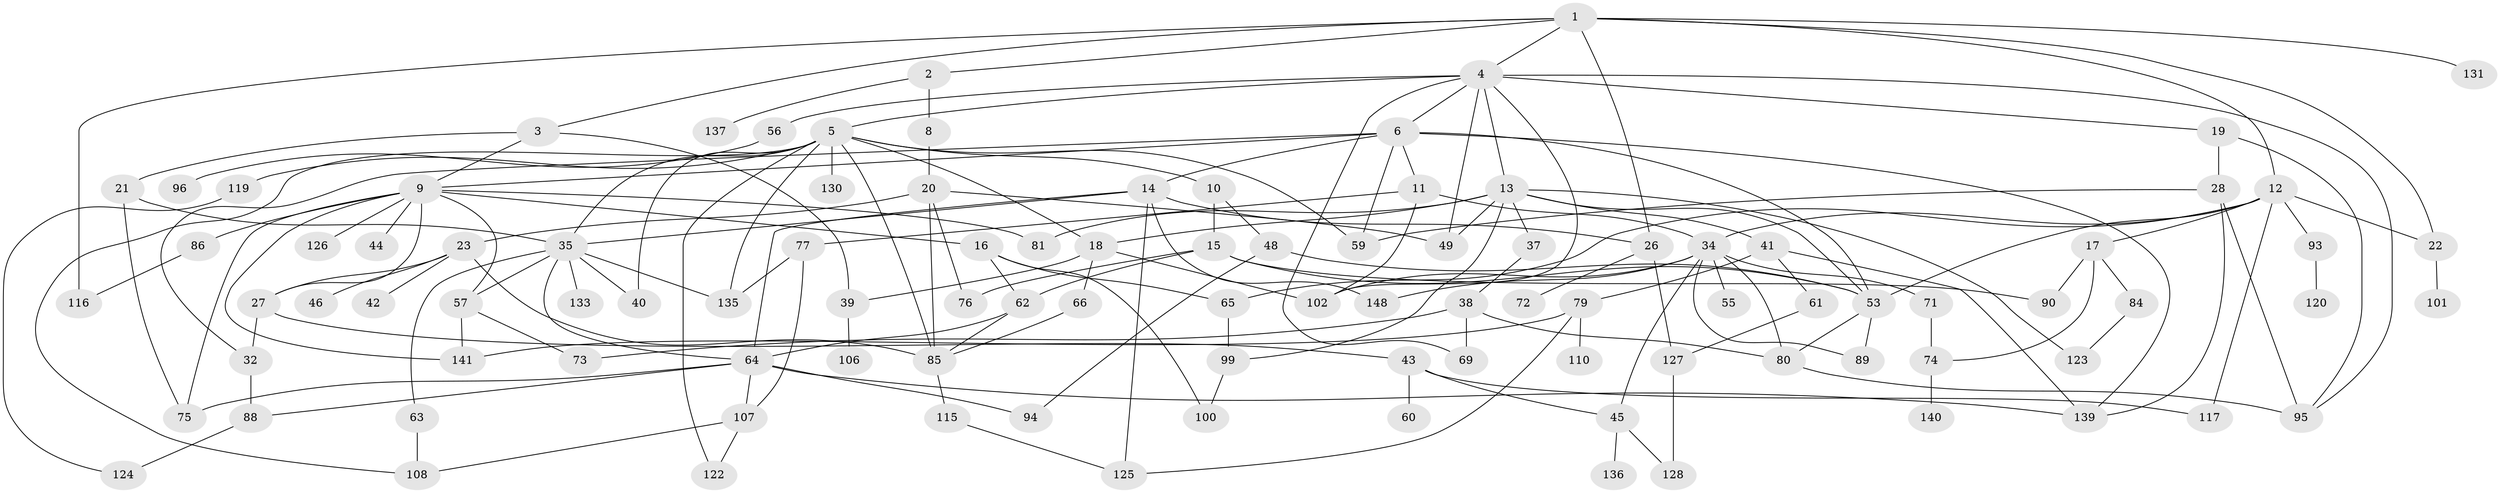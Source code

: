 // original degree distribution, {8: 0.033783783783783786, 3: 0.25, 4: 0.14864864864864866, 7: 0.013513513513513514, 2: 0.3108108108108108, 6: 0.033783783783783786, 5: 0.05405405405405406, 1: 0.1554054054054054}
// Generated by graph-tools (version 1.1) at 2025/10/02/27/25 16:10:55]
// undirected, 103 vertices, 172 edges
graph export_dot {
graph [start="1"]
  node [color=gray90,style=filled];
  1;
  2;
  3;
  4 [super="+7"];
  5 [super="+54"];
  6 [super="+114"];
  8;
  9 [super="+29"];
  10 [super="+25"];
  11;
  12 [super="+31"];
  13 [super="+52"];
  14;
  15 [super="+33"];
  16;
  17 [super="+24"];
  18 [super="+78"];
  19 [super="+50"];
  20 [super="+36"];
  21 [super="+121"];
  22;
  23 [super="+47"];
  26 [super="+30"];
  27;
  28 [super="+118"];
  32 [super="+132"];
  34 [super="+70"];
  35 [super="+58"];
  37;
  38;
  39 [super="+129"];
  40 [super="+143"];
  41;
  42;
  43 [super="+51"];
  44;
  45 [super="+87"];
  46;
  48;
  49;
  53 [super="+67"];
  55;
  56;
  57 [super="+98"];
  59;
  60;
  61 [super="+97"];
  62 [super="+113"];
  63 [super="+82"];
  64 [super="+68"];
  65;
  66;
  69 [super="+111"];
  71;
  72 [super="+92"];
  73;
  74 [super="+83"];
  75;
  76;
  77;
  79 [super="+146"];
  80 [super="+105"];
  81;
  84;
  85 [super="+91"];
  86 [super="+103"];
  88 [super="+109"];
  89;
  90 [super="+144"];
  93 [super="+104"];
  94 [super="+134"];
  95 [super="+112"];
  96;
  99;
  100 [super="+142"];
  101;
  102 [super="+147"];
  106;
  107;
  108;
  110;
  115;
  116;
  117;
  119;
  120;
  122 [super="+138"];
  123;
  124;
  125;
  126;
  127;
  128 [super="+145"];
  130;
  131;
  133;
  135;
  136;
  137;
  139;
  140;
  141;
  148;
  1 -- 2;
  1 -- 3;
  1 -- 4;
  1 -- 12;
  1 -- 22;
  1 -- 26;
  1 -- 116;
  1 -- 131;
  2 -- 8;
  2 -- 137;
  3 -- 9;
  3 -- 21;
  3 -- 39;
  4 -- 5;
  4 -- 6;
  4 -- 19;
  4 -- 56;
  4 -- 49;
  4 -- 102;
  4 -- 13;
  4 -- 69;
  4 -- 95;
  5 -- 10;
  5 -- 18;
  5 -- 40;
  5 -- 59;
  5 -- 119;
  5 -- 108;
  5 -- 130;
  5 -- 85;
  5 -- 135;
  5 -- 122;
  5 -- 35;
  6 -- 11;
  6 -- 14;
  6 -- 32;
  6 -- 9;
  6 -- 139;
  6 -- 59;
  6 -- 53;
  8 -- 20;
  9 -- 16;
  9 -- 27;
  9 -- 86;
  9 -- 75;
  9 -- 141;
  9 -- 81;
  9 -- 44;
  9 -- 126;
  9 -- 57;
  10 -- 15;
  10 -- 48;
  11 -- 77;
  11 -- 102;
  11 -- 34;
  12 -- 17;
  12 -- 34;
  12 -- 93;
  12 -- 22;
  12 -- 65;
  12 -- 117;
  12 -- 53;
  13 -- 37;
  13 -- 41;
  13 -- 123;
  13 -- 49;
  13 -- 53;
  13 -- 81;
  13 -- 99;
  13 -- 18;
  14 -- 64;
  14 -- 148;
  14 -- 125;
  14 -- 26;
  14 -- 35;
  15 -- 76;
  15 -- 90;
  15 -- 53;
  15 -- 62;
  16 -- 62;
  16 -- 65;
  16 -- 100;
  17 -- 90;
  17 -- 84;
  17 -- 74 [weight=2];
  18 -- 39;
  18 -- 66;
  18 -- 102;
  19 -- 28;
  19 -- 95;
  20 -- 23;
  20 -- 49;
  20 -- 76;
  20 -- 85;
  21 -- 35 [weight=2];
  21 -- 75;
  22 -- 101;
  23 -- 42;
  23 -- 46;
  23 -- 27;
  23 -- 85;
  26 -- 72;
  26 -- 127;
  27 -- 43;
  27 -- 32;
  28 -- 139;
  28 -- 59;
  28 -- 95;
  32 -- 88;
  34 -- 45;
  34 -- 55;
  34 -- 71;
  34 -- 89;
  34 -- 148;
  34 -- 102;
  34 -- 80;
  35 -- 133;
  35 -- 135;
  35 -- 40;
  35 -- 64;
  35 -- 57;
  35 -- 63;
  37 -- 38;
  38 -- 80;
  38 -- 73;
  38 -- 69;
  39 -- 106;
  41 -- 61;
  41 -- 79;
  41 -- 139;
  43 -- 117;
  43 -- 60;
  43 -- 45;
  45 -- 136;
  45 -- 128;
  48 -- 53;
  48 -- 94;
  53 -- 89;
  53 -- 80;
  56 -- 96;
  57 -- 73;
  57 -- 141;
  61 -- 127;
  62 -- 85;
  62 -- 64;
  63 -- 108;
  64 -- 75;
  64 -- 139;
  64 -- 88;
  64 -- 94;
  64 -- 107;
  65 -- 99;
  66 -- 85;
  71 -- 74;
  74 -- 140;
  77 -- 107;
  77 -- 135;
  79 -- 110;
  79 -- 125;
  79 -- 141;
  80 -- 95;
  84 -- 123;
  85 -- 115;
  86 -- 116;
  88 -- 124;
  93 -- 120;
  99 -- 100;
  107 -- 108;
  107 -- 122;
  115 -- 125;
  119 -- 124;
  127 -- 128;
}
